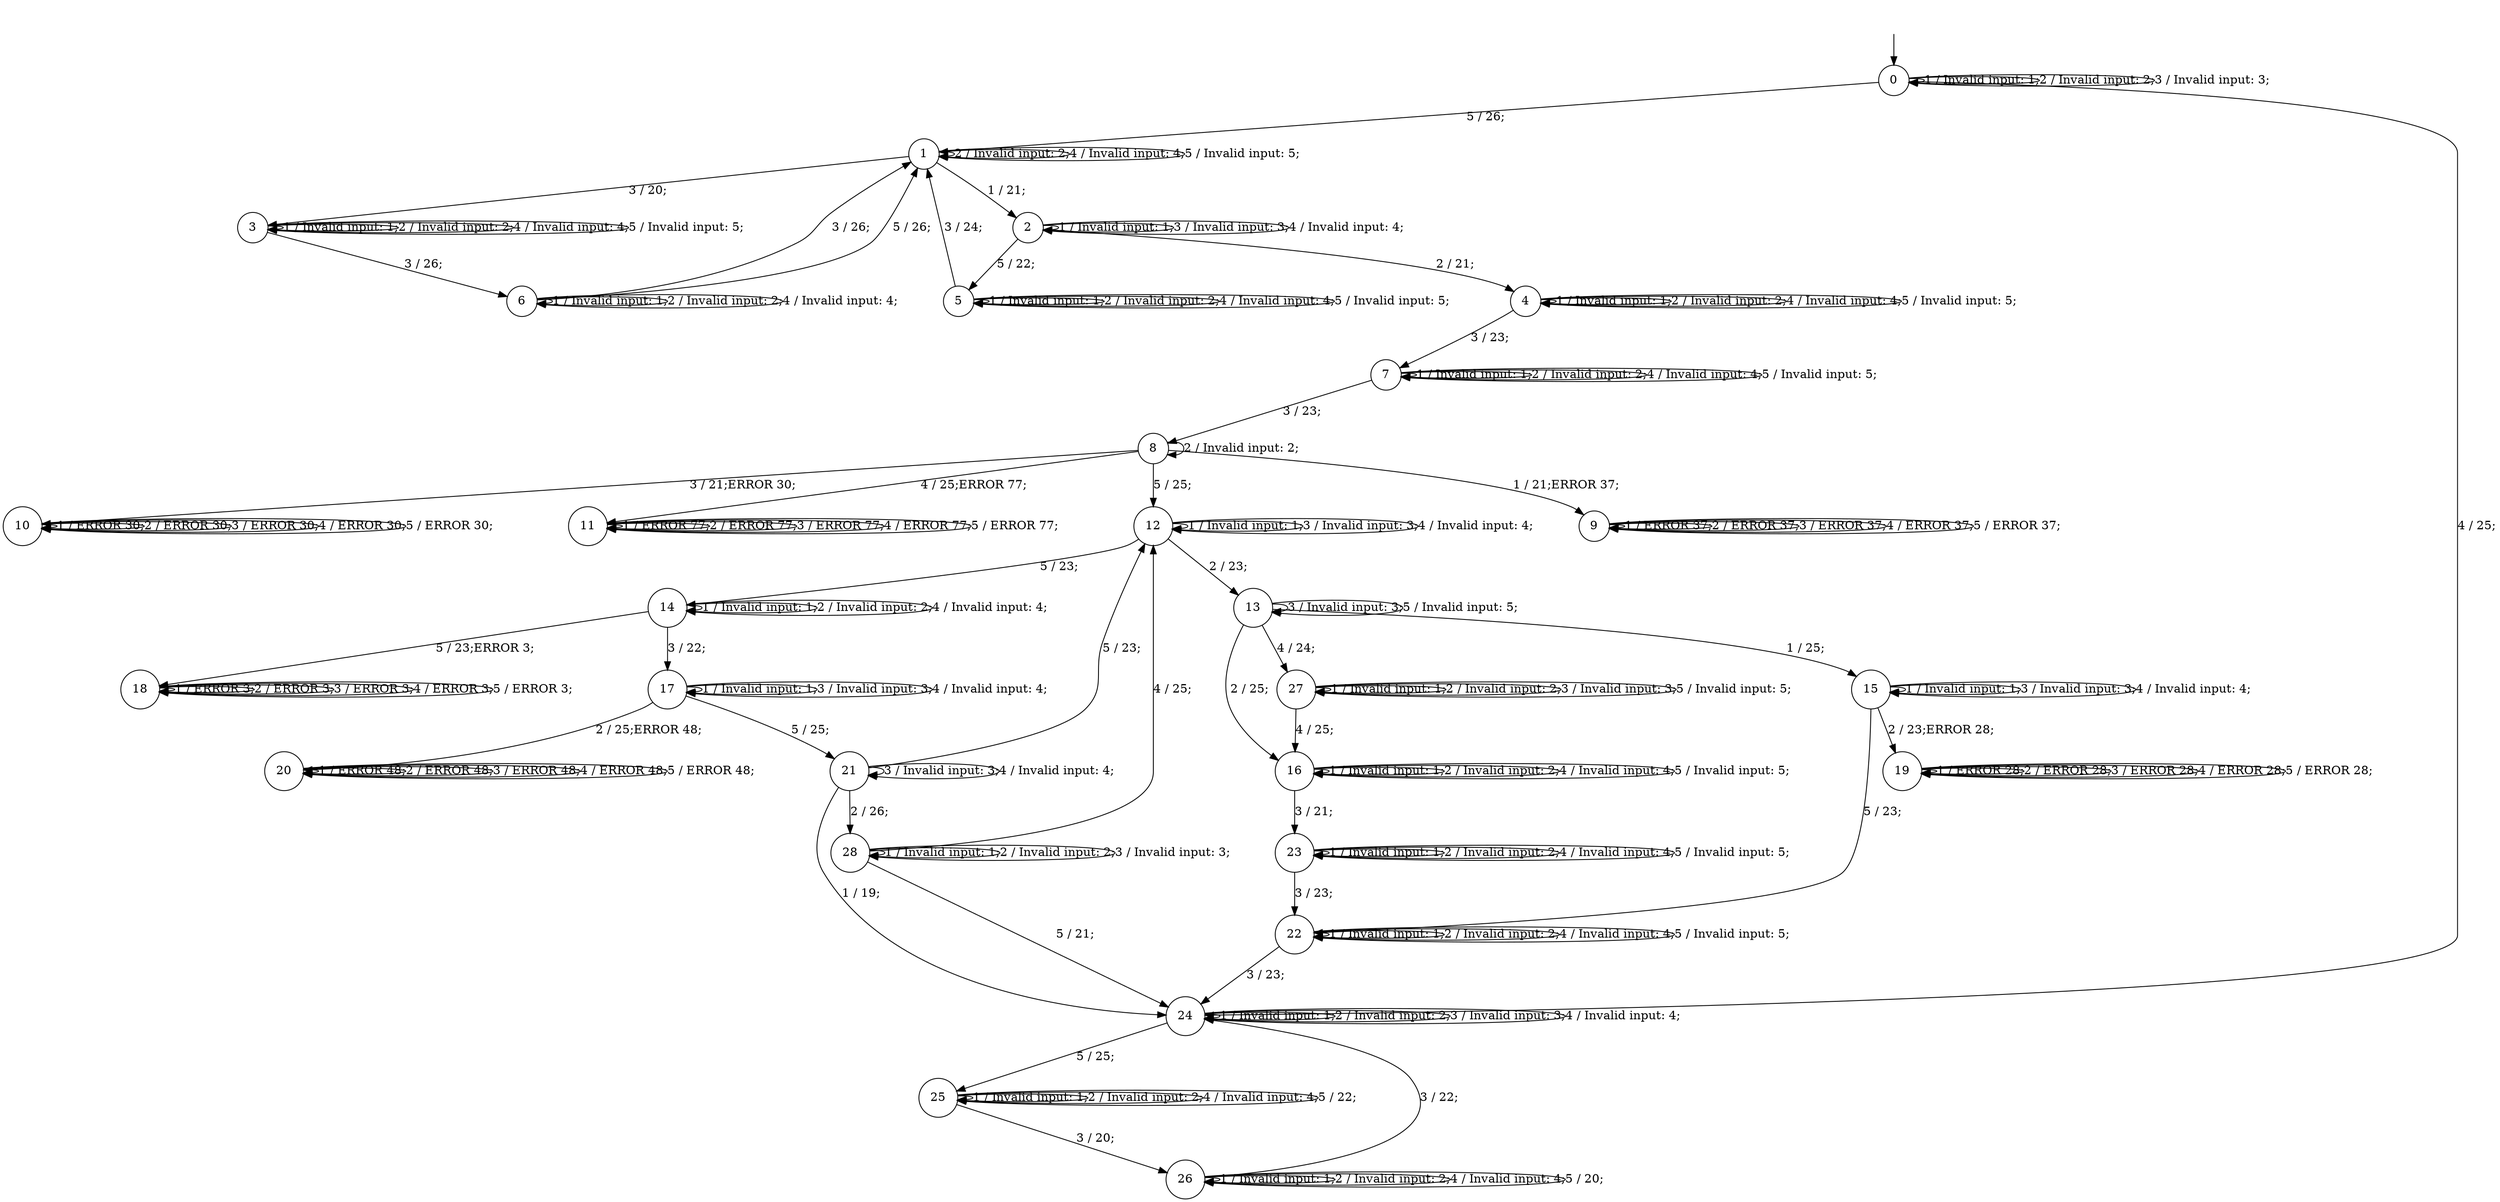 digraph g {
__start0 [label="" shape="none"];

	s0 [shape="circle" label="0"];
	s1 [shape="circle" label="1"];
	s2 [shape="circle" label="2"];
	s3 [shape="circle" label="3"];
	s4 [shape="circle" label="4"];
	s5 [shape="circle" label="5"];
	s6 [shape="circle" label="6"];
	s7 [shape="circle" label="7"];
	s8 [shape="circle" label="8"];
	s9 [shape="circle" label="9"];
	s10 [shape="circle" label="10"];
	s11 [shape="circle" label="11"];
	s12 [shape="circle" label="12"];
	s13 [shape="circle" label="13"];
	s14 [shape="circle" label="14"];
	s15 [shape="circle" label="15"];
	s16 [shape="circle" label="16"];
	s17 [shape="circle" label="17"];
	s18 [shape="circle" label="18"];
	s19 [shape="circle" label="19"];
	s20 [shape="circle" label="20"];
	s21 [shape="circle" label="21"];
	s22 [shape="circle" label="22"];
	s23 [shape="circle" label="23"];
	s24 [shape="circle" label="24"];
	s25 [shape="circle" label="25"];
	s26 [shape="circle" label="26"];
	s27 [shape="circle" label="27"];
	s28 [shape="circle" label="28"];
	s0 -> s0 [label="1 / Invalid input: 1;"];
	s0 -> s0 [label="2 / Invalid input: 2;"];
	s0 -> s0 [label="3 / Invalid input: 3;"];
	s0 -> s24 [label="4 / 25;"];
	s0 -> s1 [label="5 / 26;"];
	s1 -> s2 [label="1 / 21;"];
	s1 -> s1 [label="2 / Invalid input: 2;"];
	s1 -> s3 [label="3 / 20;"];
	s1 -> s1 [label="4 / Invalid input: 4;"];
	s1 -> s1 [label="5 / Invalid input: 5;"];
	s2 -> s2 [label="1 / Invalid input: 1;"];
	s2 -> s4 [label="2 / 21;"];
	s2 -> s2 [label="3 / Invalid input: 3;"];
	s2 -> s2 [label="4 / Invalid input: 4;"];
	s2 -> s5 [label="5 / 22;"];
	s3 -> s3 [label="1 / Invalid input: 1;"];
	s3 -> s3 [label="2 / Invalid input: 2;"];
	s3 -> s6 [label="3 / 26;"];
	s3 -> s3 [label="4 / Invalid input: 4;"];
	s3 -> s3 [label="5 / Invalid input: 5;"];
	s4 -> s4 [label="1 / Invalid input: 1;"];
	s4 -> s4 [label="2 / Invalid input: 2;"];
	s4 -> s7 [label="3 / 23;"];
	s4 -> s4 [label="4 / Invalid input: 4;"];
	s4 -> s4 [label="5 / Invalid input: 5;"];
	s5 -> s5 [label="1 / Invalid input: 1;"];
	s5 -> s5 [label="2 / Invalid input: 2;"];
	s5 -> s1 [label="3 / 24;"];
	s5 -> s5 [label="4 / Invalid input: 4;"];
	s5 -> s5 [label="5 / Invalid input: 5;"];
	s6 -> s6 [label="1 / Invalid input: 1;"];
	s6 -> s6 [label="2 / Invalid input: 2;"];
	s6 -> s1 [label="3 / 26;"];
	s6 -> s6 [label="4 / Invalid input: 4;"];
	s6 -> s1 [label="5 / 26;"];
	s7 -> s7 [label="1 / Invalid input: 1;"];
	s7 -> s7 [label="2 / Invalid input: 2;"];
	s7 -> s8 [label="3 / 23;"];
	s7 -> s7 [label="4 / Invalid input: 4;"];
	s7 -> s7 [label="5 / Invalid input: 5;"];
	s8 -> s9 [label="1 / 21;ERROR 37;"];
	s8 -> s8 [label="2 / Invalid input: 2;"];
	s8 -> s10 [label="3 / 21;ERROR 30;"];
	s8 -> s11 [label="4 / 25;ERROR 77;"];
	s8 -> s12 [label="5 / 25;"];
	s9 -> s9 [label="1 / ERROR 37;"];
	s9 -> s9 [label="2 / ERROR 37;"];
	s9 -> s9 [label="3 / ERROR 37;"];
	s9 -> s9 [label="4 / ERROR 37;"];
	s9 -> s9 [label="5 / ERROR 37;"];
	s10 -> s10 [label="1 / ERROR 30;"];
	s10 -> s10 [label="2 / ERROR 30;"];
	s10 -> s10 [label="3 / ERROR 30;"];
	s10 -> s10 [label="4 / ERROR 30;"];
	s10 -> s10 [label="5 / ERROR 30;"];
	s11 -> s11 [label="1 / ERROR 77;"];
	s11 -> s11 [label="2 / ERROR 77;"];
	s11 -> s11 [label="3 / ERROR 77;"];
	s11 -> s11 [label="4 / ERROR 77;"];
	s11 -> s11 [label="5 / ERROR 77;"];
	s12 -> s12 [label="1 / Invalid input: 1;"];
	s12 -> s13 [label="2 / 23;"];
	s12 -> s12 [label="3 / Invalid input: 3;"];
	s12 -> s12 [label="4 / Invalid input: 4;"];
	s12 -> s14 [label="5 / 23;"];
	s13 -> s15 [label="1 / 25;"];
	s13 -> s16 [label="2 / 25;"];
	s13 -> s13 [label="3 / Invalid input: 3;"];
	s13 -> s27 [label="4 / 24;"];
	s13 -> s13 [label="5 / Invalid input: 5;"];
	s14 -> s14 [label="1 / Invalid input: 1;"];
	s14 -> s14 [label="2 / Invalid input: 2;"];
	s14 -> s17 [label="3 / 22;"];
	s14 -> s14 [label="4 / Invalid input: 4;"];
	s14 -> s18 [label="5 / 23;ERROR 3;"];
	s15 -> s15 [label="1 / Invalid input: 1;"];
	s15 -> s19 [label="2 / 23;ERROR 28;"];
	s15 -> s15 [label="3 / Invalid input: 3;"];
	s15 -> s15 [label="4 / Invalid input: 4;"];
	s15 -> s22 [label="5 / 23;"];
	s16 -> s16 [label="1 / Invalid input: 1;"];
	s16 -> s16 [label="2 / Invalid input: 2;"];
	s16 -> s23 [label="3 / 21;"];
	s16 -> s16 [label="4 / Invalid input: 4;"];
	s16 -> s16 [label="5 / Invalid input: 5;"];
	s17 -> s17 [label="1 / Invalid input: 1;"];
	s17 -> s20 [label="2 / 25;ERROR 48;"];
	s17 -> s17 [label="3 / Invalid input: 3;"];
	s17 -> s17 [label="4 / Invalid input: 4;"];
	s17 -> s21 [label="5 / 25;"];
	s18 -> s18 [label="1 / ERROR 3;"];
	s18 -> s18 [label="2 / ERROR 3;"];
	s18 -> s18 [label="3 / ERROR 3;"];
	s18 -> s18 [label="4 / ERROR 3;"];
	s18 -> s18 [label="5 / ERROR 3;"];
	s19 -> s19 [label="1 / ERROR 28;"];
	s19 -> s19 [label="2 / ERROR 28;"];
	s19 -> s19 [label="3 / ERROR 28;"];
	s19 -> s19 [label="4 / ERROR 28;"];
	s19 -> s19 [label="5 / ERROR 28;"];
	s20 -> s20 [label="1 / ERROR 48;"];
	s20 -> s20 [label="2 / ERROR 48;"];
	s20 -> s20 [label="3 / ERROR 48;"];
	s20 -> s20 [label="4 / ERROR 48;"];
	s20 -> s20 [label="5 / ERROR 48;"];
	s21 -> s24 [label="1 / 19;"];
	s21 -> s28 [label="2 / 26;"];
	s21 -> s21 [label="3 / Invalid input: 3;"];
	s21 -> s21 [label="4 / Invalid input: 4;"];
	s21 -> s12 [label="5 / 23;"];
	s22 -> s22 [label="1 / Invalid input: 1;"];
	s22 -> s22 [label="2 / Invalid input: 2;"];
	s22 -> s24 [label="3 / 23;"];
	s22 -> s22 [label="4 / Invalid input: 4;"];
	s22 -> s22 [label="5 / Invalid input: 5;"];
	s23 -> s23 [label="1 / Invalid input: 1;"];
	s23 -> s23 [label="2 / Invalid input: 2;"];
	s23 -> s22 [label="3 / 23;"];
	s23 -> s23 [label="4 / Invalid input: 4;"];
	s23 -> s23 [label="5 / Invalid input: 5;"];
	s24 -> s24 [label="1 / Invalid input: 1;"];
	s24 -> s24 [label="2 / Invalid input: 2;"];
	s24 -> s24 [label="3 / Invalid input: 3;"];
	s24 -> s24 [label="4 / Invalid input: 4;"];
	s24 -> s25 [label="5 / 25;"];
	s25 -> s25 [label="1 / Invalid input: 1;"];
	s25 -> s25 [label="2 / Invalid input: 2;"];
	s25 -> s26 [label="3 / 20;"];
	s25 -> s25 [label="4 / Invalid input: 4;"];
	s25 -> s25 [label="5 / 22;"];
	s26 -> s26 [label="1 / Invalid input: 1;"];
	s26 -> s26 [label="2 / Invalid input: 2;"];
	s26 -> s24 [label="3 / 22;"];
	s26 -> s26 [label="4 / Invalid input: 4;"];
	s26 -> s26 [label="5 / 20;"];
	s27 -> s27 [label="1 / Invalid input: 1;"];
	s27 -> s27 [label="2 / Invalid input: 2;"];
	s27 -> s27 [label="3 / Invalid input: 3;"];
	s27 -> s16 [label="4 / 25;"];
	s27 -> s27 [label="5 / Invalid input: 5;"];
	s28 -> s28 [label="1 / Invalid input: 1;"];
	s28 -> s28 [label="2 / Invalid input: 2;"];
	s28 -> s28 [label="3 / Invalid input: 3;"];
	s28 -> s12 [label="4 / 25;"];
	s28 -> s24 [label="5 / 21;"];

__start0 -> s0;
}
